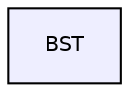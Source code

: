 digraph "BST" {
  compound=true
  node [ fontsize="10", fontname="Helvetica"];
  edge [ labelfontsize="10", labelfontname="Helvetica"];
  dir_f8098545162c4f2d1e9586d9d51c51c6 [shape=box, label="BST", style="filled", fillcolor="#eeeeff", pencolor="black", URL="dir_f8098545162c4f2d1e9586d9d51c51c6.html"];
}
